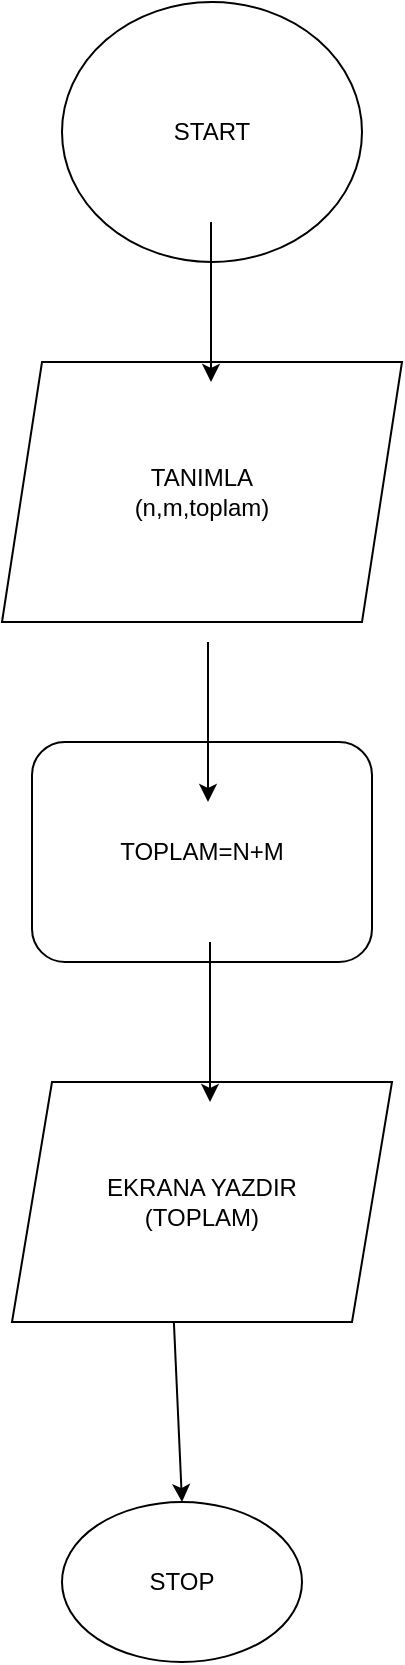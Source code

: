 <mxfile version="21.8.1" type="github">
  <diagram name="Sayfa -1" id="Vv1Sxzx7zvdT6i2eCTOG">
    <mxGraphModel dx="1049" dy="614" grid="1" gridSize="10" guides="1" tooltips="1" connect="1" arrows="1" fold="1" page="1" pageScale="1" pageWidth="827" pageHeight="1169" math="0" shadow="0">
      <root>
        <mxCell id="0" />
        <mxCell id="1" parent="0" />
        <mxCell id="FdAeWcGgC94fJ7UT1NvN-1" value="START" style="ellipse;whiteSpace=wrap;html=1;" vertex="1" parent="1">
          <mxGeometry x="340" y="20" width="150" height="130" as="geometry" />
        </mxCell>
        <mxCell id="FdAeWcGgC94fJ7UT1NvN-2" value="TANIMLA&lt;br&gt;(n,m,toplam)" style="shape=parallelogram;perimeter=parallelogramPerimeter;whiteSpace=wrap;html=1;fixedSize=1;" vertex="1" parent="1">
          <mxGeometry x="310" y="200" width="200" height="130" as="geometry" />
        </mxCell>
        <mxCell id="FdAeWcGgC94fJ7UT1NvN-3" value="TOPLAM=N+M" style="rounded=1;whiteSpace=wrap;html=1;" vertex="1" parent="1">
          <mxGeometry x="325" y="390" width="170" height="110" as="geometry" />
        </mxCell>
        <mxCell id="FdAeWcGgC94fJ7UT1NvN-5" value="EKRANA YAZDIR&lt;br&gt;(TOPLAM)" style="shape=parallelogram;perimeter=parallelogramPerimeter;whiteSpace=wrap;html=1;fixedSize=1;" vertex="1" parent="1">
          <mxGeometry x="315" y="560" width="190" height="120" as="geometry" />
        </mxCell>
        <mxCell id="FdAeWcGgC94fJ7UT1NvN-6" value="" style="endArrow=classic;html=1;rounded=0;exitX=0.5;exitY=1;exitDx=0;exitDy=0;" edge="1" parent="1">
          <mxGeometry width="50" height="50" relative="1" as="geometry">
            <mxPoint x="413" y="340" as="sourcePoint" />
            <mxPoint x="413" y="420" as="targetPoint" />
            <Array as="points">
              <mxPoint x="413" y="410" />
            </Array>
          </mxGeometry>
        </mxCell>
        <mxCell id="FdAeWcGgC94fJ7UT1NvN-7" value="" style="endArrow=classic;html=1;rounded=0;exitX=0.5;exitY=1;exitDx=0;exitDy=0;" edge="1" parent="1">
          <mxGeometry width="50" height="50" relative="1" as="geometry">
            <mxPoint x="414" y="490" as="sourcePoint" />
            <mxPoint x="414" y="570" as="targetPoint" />
            <Array as="points">
              <mxPoint x="414" y="540" />
              <mxPoint x="414" y="560" />
            </Array>
          </mxGeometry>
        </mxCell>
        <mxCell id="FdAeWcGgC94fJ7UT1NvN-8" value="" style="endArrow=classic;html=1;rounded=0;" edge="1" parent="1">
          <mxGeometry width="50" height="50" relative="1" as="geometry">
            <mxPoint x="414.5" y="130" as="sourcePoint" />
            <mxPoint x="414.5" y="210" as="targetPoint" />
            <Array as="points">
              <mxPoint x="414.5" y="200" />
            </Array>
          </mxGeometry>
        </mxCell>
        <mxCell id="FdAeWcGgC94fJ7UT1NvN-9" value="STOP" style="ellipse;whiteSpace=wrap;html=1;" vertex="1" parent="1">
          <mxGeometry x="340" y="770" width="120" height="80" as="geometry" />
        </mxCell>
        <mxCell id="FdAeWcGgC94fJ7UT1NvN-10" value="" style="endArrow=classic;html=1;rounded=0;exitX=0.426;exitY=1;exitDx=0;exitDy=0;exitPerimeter=0;entryX=0.5;entryY=0;entryDx=0;entryDy=0;" edge="1" parent="1" source="FdAeWcGgC94fJ7UT1NvN-5" target="FdAeWcGgC94fJ7UT1NvN-9">
          <mxGeometry width="50" height="50" relative="1" as="geometry">
            <mxPoint x="390" y="770" as="sourcePoint" />
            <mxPoint x="440" y="720" as="targetPoint" />
          </mxGeometry>
        </mxCell>
      </root>
    </mxGraphModel>
  </diagram>
</mxfile>
